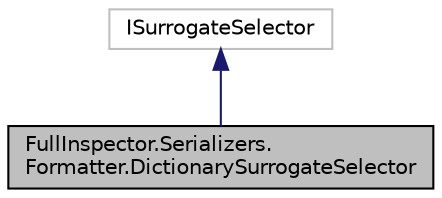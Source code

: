 digraph "FullInspector.Serializers.Formatter.DictionarySurrogateSelector"
{
  edge [fontname="Helvetica",fontsize="10",labelfontname="Helvetica",labelfontsize="10"];
  node [fontname="Helvetica",fontsize="10",shape=record];
  Node1 [label="FullInspector.Serializers.\lFormatter.DictionarySurrogateSelector",height=0.2,width=0.4,color="black", fillcolor="grey75", style="filled" fontcolor="black"];
  Node2 -> Node1 [dir="back",color="midnightblue",fontsize="10",style="solid",fontname="Helvetica"];
  Node2 [label="ISurrogateSelector",height=0.2,width=0.4,color="grey75", fillcolor="white", style="filled"];
}
